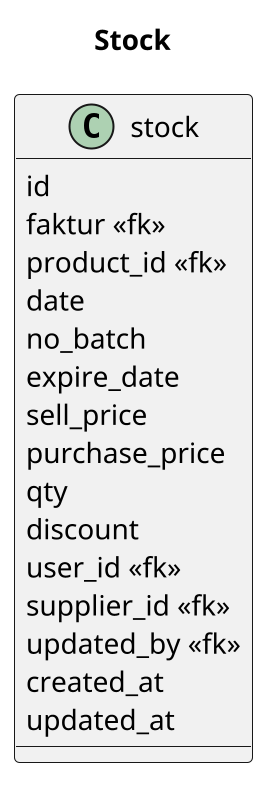 @startuml pos
title Stock
scale 2
left to right direction

Class stock {
    id
    faktur <<fk>>
    product_id <<fk>>
    date
    no_batch
    expire_date
    sell_price
    purchase_price
    qty
    discount
    user_id <<fk>>
    supplier_id <<fk>>
    updated_by <<fk>>
    created_at
    updated_at
}

@enduml